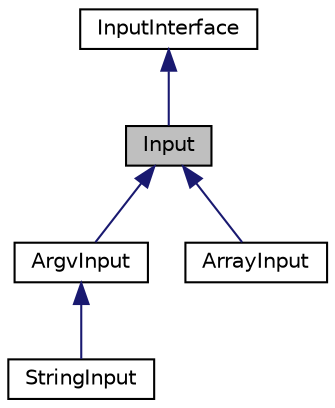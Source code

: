 digraph G
{
  edge [fontname="Helvetica",fontsize="10",labelfontname="Helvetica",labelfontsize="10"];
  node [fontname="Helvetica",fontsize="10",shape=record];
  Node1 [label="Input",height=0.2,width=0.4,color="black", fillcolor="grey75", style="filled" fontcolor="black"];
  Node2 -> Node1 [dir=back,color="midnightblue",fontsize="10",style="solid"];
  Node2 [label="InputInterface",height=0.2,width=0.4,color="black", fillcolor="white", style="filled",URL="$interface_symfony_1_1_components_1_1_console_1_1_input_1_1_input_interface.html"];
  Node1 -> Node3 [dir=back,color="midnightblue",fontsize="10",style="solid"];
  Node3 [label="ArgvInput",height=0.2,width=0.4,color="black", fillcolor="white", style="filled",URL="$class_symfony_1_1_components_1_1_console_1_1_input_1_1_argv_input.html"];
  Node3 -> Node4 [dir=back,color="midnightblue",fontsize="10",style="solid"];
  Node4 [label="StringInput",height=0.2,width=0.4,color="black", fillcolor="white", style="filled",URL="$class_symfony_1_1_components_1_1_console_1_1_input_1_1_string_input.html"];
  Node1 -> Node5 [dir=back,color="midnightblue",fontsize="10",style="solid"];
  Node5 [label="ArrayInput",height=0.2,width=0.4,color="black", fillcolor="white", style="filled",URL="$class_symfony_1_1_components_1_1_console_1_1_input_1_1_array_input.html"];
}
